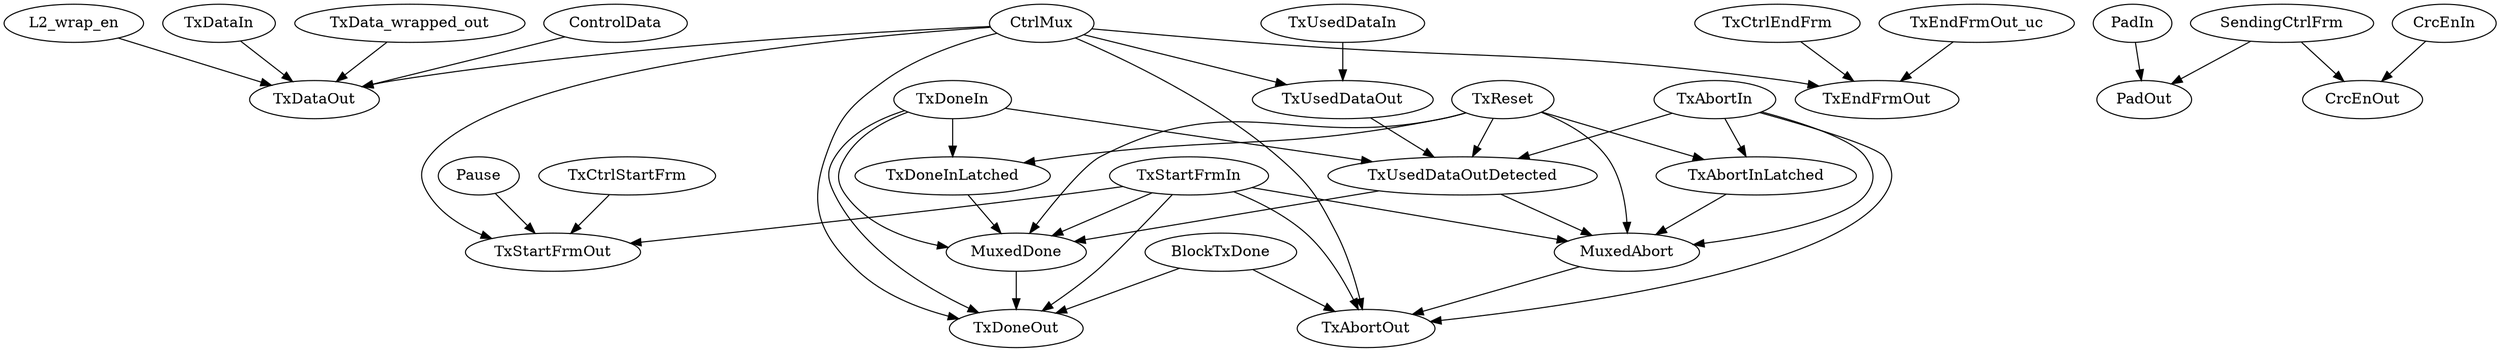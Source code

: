 strict digraph "" {
	Pause -> TxStartFrmOut	 [weight=1.0];
	MuxedDone -> TxDoneOut	 [weight=1.0];
	L2_wrap_en -> TxDataOut	 [weight=1.0];
	PadIn -> PadOut	 [weight=1.0];
	TxAbortInLatched -> MuxedAbort	 [weight=1.0];
	TxDataIn -> TxDataOut	 [weight=1.0];
	SendingCtrlFrm -> PadOut	 [weight=1.0];
	SendingCtrlFrm -> CrcEnOut	 [weight=1.0];
	TxReset -> MuxedDone	 [weight=3.0];
	TxReset -> TxAbortInLatched	 [weight=2.0];
	TxReset -> MuxedAbort	 [weight=3.0];
	TxReset -> TxUsedDataOutDetected	 [weight=3.0];
	TxReset -> TxDoneInLatched	 [weight=2.0];
	MuxedAbort -> TxAbortOut	 [weight=1.0];
	TxCtrlStartFrm -> TxStartFrmOut	 [weight=1.0];
	TxUsedDataOutDetected -> MuxedDone	 [weight=1.0];
	TxUsedDataOutDetected -> MuxedAbort	 [weight=1.0];
	TxCtrlEndFrm -> TxEndFrmOut	 [weight=1.0];
	TxData_wrapped_out -> TxDataOut	 [weight=1.0];
	TxUsedDataOut -> TxUsedDataOutDetected	 [weight=1.0];
	TxEndFrmOut_uc -> TxEndFrmOut	 [weight=1.0];
	TxAbortIn -> TxAbortInLatched	 [weight=1.0];
	TxAbortIn -> MuxedAbort	 [weight=1.0];
	TxAbortIn -> TxUsedDataOutDetected	 [weight=2.0];
	TxAbortIn -> TxAbortOut	 [weight=1.0];
	ControlData -> TxDataOut	 [weight=1.0];
	TxDoneInLatched -> MuxedDone	 [weight=1.0];
	TxStartFrmIn -> MuxedDone	 [weight=2.0];
	TxStartFrmIn -> TxDoneOut	 [weight=1.0];
	TxStartFrmIn -> MuxedAbort	 [weight=2.0];
	TxStartFrmIn -> TxAbortOut	 [weight=1.0];
	TxStartFrmIn -> TxStartFrmOut	 [weight=1.0];
	TxDoneIn -> MuxedDone	 [weight=1.0];
	TxDoneIn -> TxDoneOut	 [weight=1.0];
	TxDoneIn -> TxUsedDataOutDetected	 [weight=2.0];
	TxDoneIn -> TxDoneInLatched	 [weight=1.0];
	CrcEnIn -> CrcEnOut	 [weight=1.0];
	BlockTxDone -> TxDoneOut	 [weight=1.0];
	BlockTxDone -> TxAbortOut	 [weight=1.0];
	TxUsedDataIn -> TxUsedDataOut	 [weight=1.0];
	CtrlMux -> TxDoneOut	 [weight=1.0];
	CtrlMux -> TxAbortOut	 [weight=1.0];
	CtrlMux -> TxStartFrmOut	 [weight=1.0];
	CtrlMux -> TxUsedDataOut	 [weight=1.0];
	CtrlMux -> TxEndFrmOut	 [weight=1.0];
	CtrlMux -> TxDataOut	 [weight=1.0];
}
